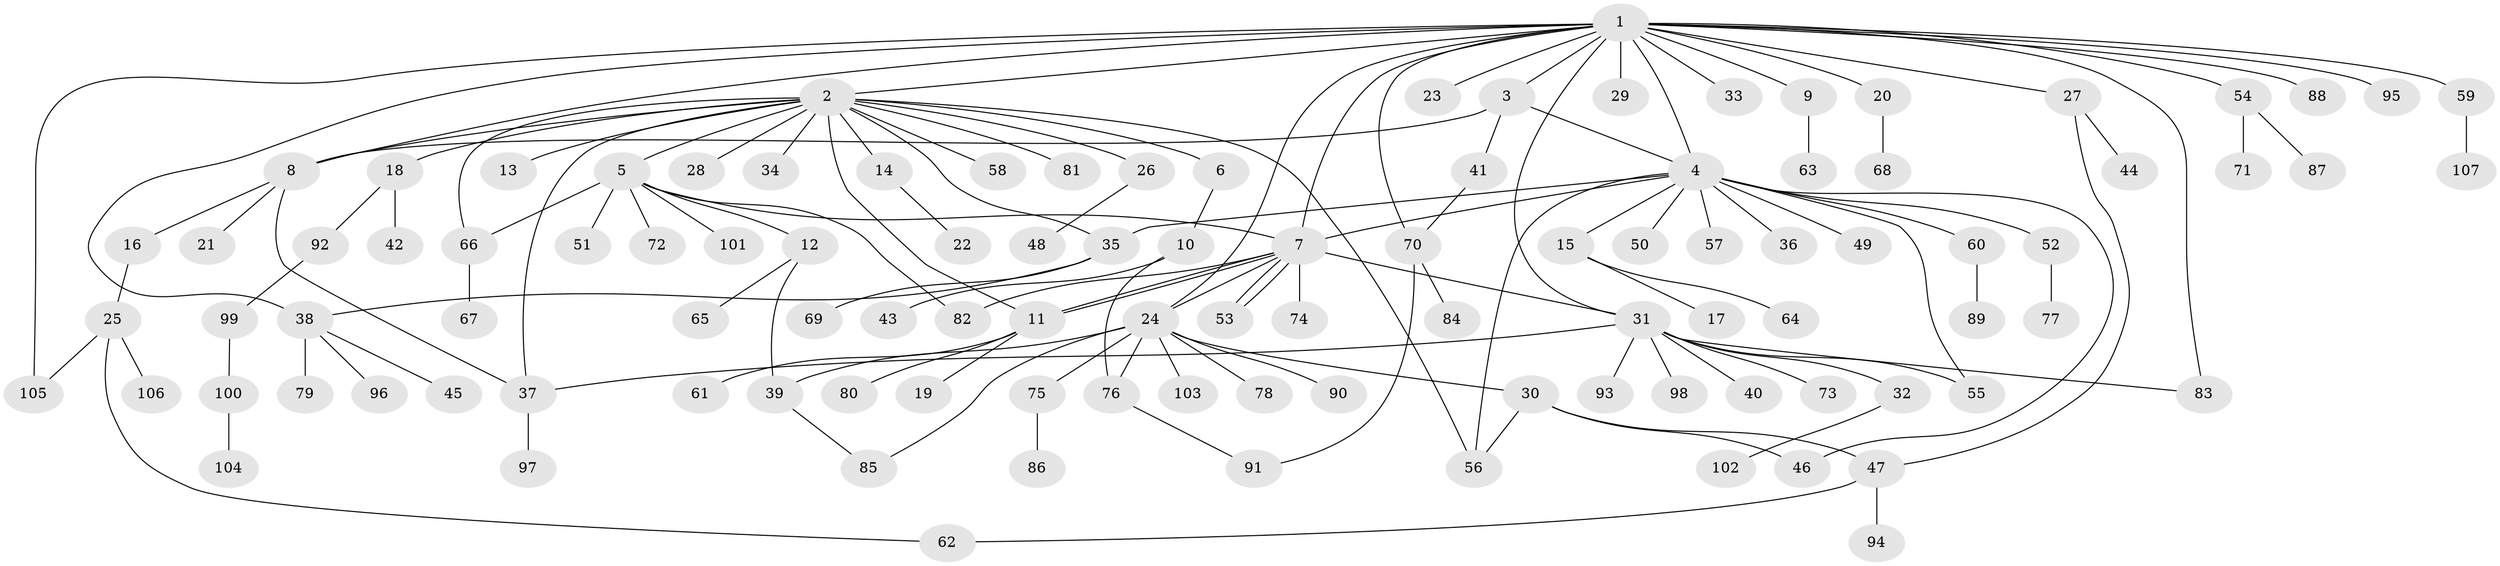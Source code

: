 // coarse degree distribution, {20: 0.015625, 17: 0.015625, 4: 0.046875, 13: 0.015625, 8: 0.03125, 2: 0.1875, 11: 0.015625, 6: 0.03125, 1: 0.53125, 3: 0.109375}
// Generated by graph-tools (version 1.1) at 2025/18/03/04/25 18:18:00]
// undirected, 107 vertices, 135 edges
graph export_dot {
graph [start="1"]
  node [color=gray90,style=filled];
  1;
  2;
  3;
  4;
  5;
  6;
  7;
  8;
  9;
  10;
  11;
  12;
  13;
  14;
  15;
  16;
  17;
  18;
  19;
  20;
  21;
  22;
  23;
  24;
  25;
  26;
  27;
  28;
  29;
  30;
  31;
  32;
  33;
  34;
  35;
  36;
  37;
  38;
  39;
  40;
  41;
  42;
  43;
  44;
  45;
  46;
  47;
  48;
  49;
  50;
  51;
  52;
  53;
  54;
  55;
  56;
  57;
  58;
  59;
  60;
  61;
  62;
  63;
  64;
  65;
  66;
  67;
  68;
  69;
  70;
  71;
  72;
  73;
  74;
  75;
  76;
  77;
  78;
  79;
  80;
  81;
  82;
  83;
  84;
  85;
  86;
  87;
  88;
  89;
  90;
  91;
  92;
  93;
  94;
  95;
  96;
  97;
  98;
  99;
  100;
  101;
  102;
  103;
  104;
  105;
  106;
  107;
  1 -- 2;
  1 -- 3;
  1 -- 4;
  1 -- 7;
  1 -- 8;
  1 -- 9;
  1 -- 20;
  1 -- 23;
  1 -- 24;
  1 -- 27;
  1 -- 29;
  1 -- 31;
  1 -- 33;
  1 -- 38;
  1 -- 54;
  1 -- 59;
  1 -- 70;
  1 -- 83;
  1 -- 88;
  1 -- 95;
  1 -- 105;
  2 -- 5;
  2 -- 6;
  2 -- 8;
  2 -- 11;
  2 -- 13;
  2 -- 14;
  2 -- 18;
  2 -- 26;
  2 -- 28;
  2 -- 34;
  2 -- 35;
  2 -- 37;
  2 -- 56;
  2 -- 58;
  2 -- 66;
  2 -- 81;
  3 -- 4;
  3 -- 8;
  3 -- 41;
  4 -- 7;
  4 -- 15;
  4 -- 35;
  4 -- 36;
  4 -- 46;
  4 -- 49;
  4 -- 50;
  4 -- 52;
  4 -- 55;
  4 -- 56;
  4 -- 57;
  4 -- 60;
  5 -- 7;
  5 -- 12;
  5 -- 51;
  5 -- 66;
  5 -- 72;
  5 -- 82;
  5 -- 101;
  6 -- 10;
  7 -- 11;
  7 -- 11;
  7 -- 24;
  7 -- 31;
  7 -- 53;
  7 -- 53;
  7 -- 74;
  7 -- 82;
  8 -- 16;
  8 -- 21;
  8 -- 37;
  9 -- 63;
  10 -- 43;
  10 -- 76;
  11 -- 19;
  11 -- 61;
  11 -- 80;
  12 -- 39;
  12 -- 65;
  14 -- 22;
  15 -- 17;
  15 -- 64;
  16 -- 25;
  18 -- 42;
  18 -- 92;
  20 -- 68;
  24 -- 30;
  24 -- 39;
  24 -- 75;
  24 -- 76;
  24 -- 78;
  24 -- 85;
  24 -- 90;
  24 -- 103;
  25 -- 62;
  25 -- 105;
  25 -- 106;
  26 -- 48;
  27 -- 44;
  27 -- 47;
  30 -- 46;
  30 -- 47;
  30 -- 56;
  31 -- 32;
  31 -- 37;
  31 -- 40;
  31 -- 55;
  31 -- 73;
  31 -- 83;
  31 -- 93;
  31 -- 98;
  32 -- 102;
  35 -- 38;
  35 -- 69;
  37 -- 97;
  38 -- 45;
  38 -- 79;
  38 -- 96;
  39 -- 85;
  41 -- 70;
  47 -- 62;
  47 -- 94;
  52 -- 77;
  54 -- 71;
  54 -- 87;
  59 -- 107;
  60 -- 89;
  66 -- 67;
  70 -- 84;
  70 -- 91;
  75 -- 86;
  76 -- 91;
  92 -- 99;
  99 -- 100;
  100 -- 104;
}
